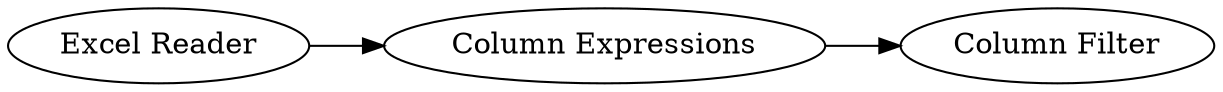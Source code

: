 digraph {
	1 [label="Excel Reader"]
	5 [label="Column Expressions"]
	6 [label="Column Filter"]
	1 -> 5
	5 -> 6
	rankdir=LR
}
